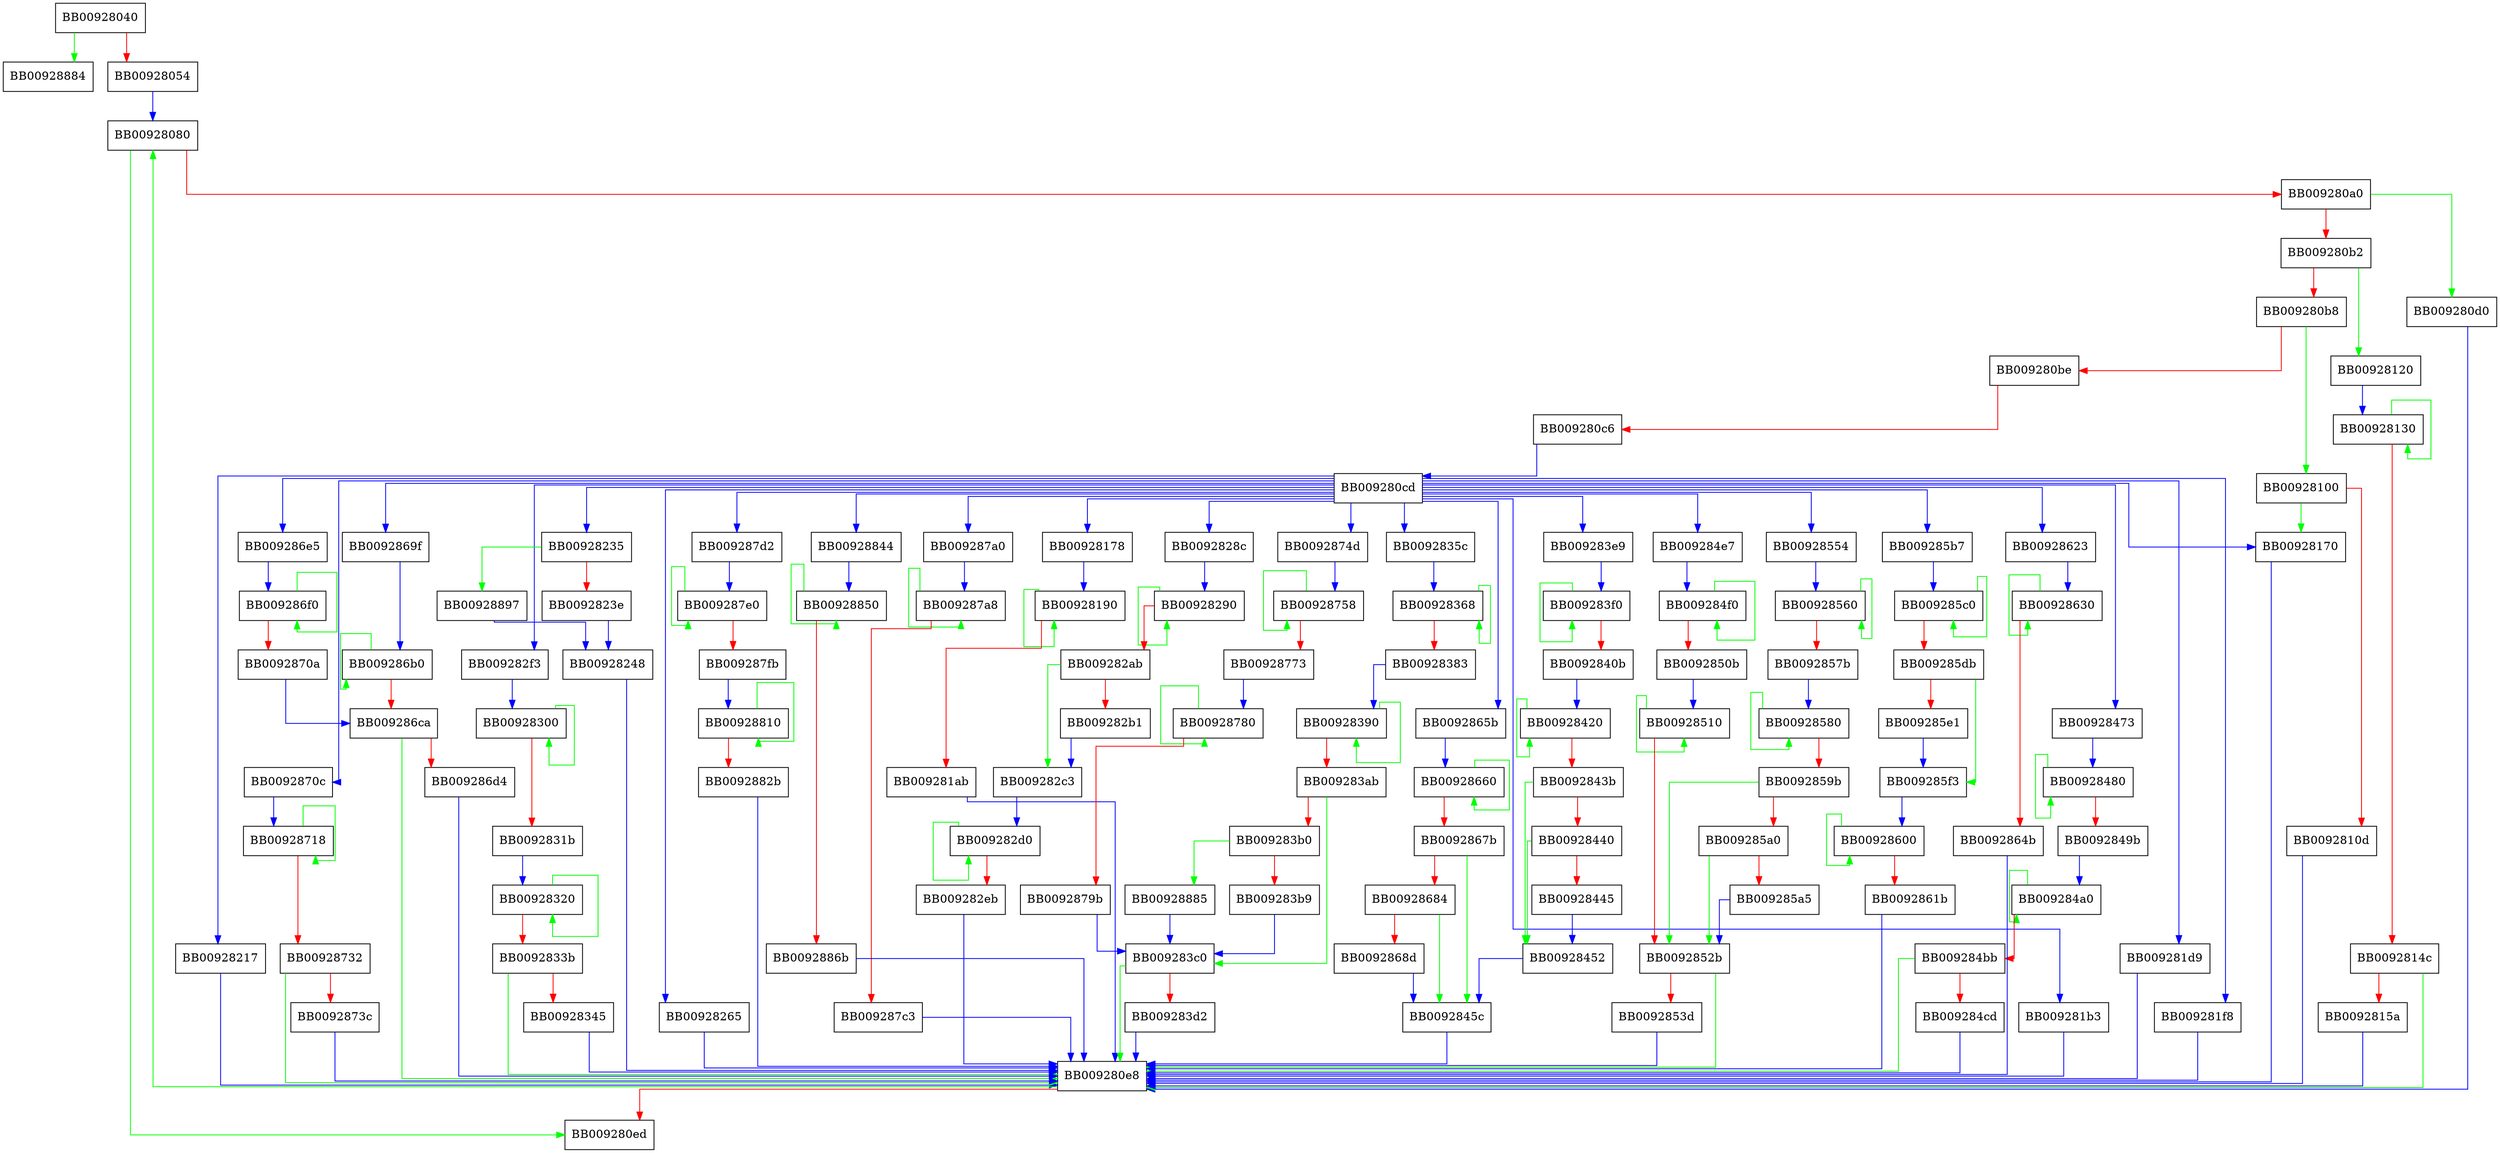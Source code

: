 digraph execute_cfa_program {
  node [shape="box"];
  graph [splines=ortho];
  BB00928040 -> BB00928884 [color="green"];
  BB00928040 -> BB00928054 [color="red"];
  BB00928054 -> BB00928080 [color="blue"];
  BB00928080 -> BB009280ed [color="green"];
  BB00928080 -> BB009280a0 [color="red"];
  BB009280a0 -> BB009280d0 [color="green"];
  BB009280a0 -> BB009280b2 [color="red"];
  BB009280b2 -> BB00928120 [color="green"];
  BB009280b2 -> BB009280b8 [color="red"];
  BB009280b8 -> BB00928100 [color="green"];
  BB009280b8 -> BB009280be [color="red"];
  BB009280be -> BB009280c6 [color="red"];
  BB009280c6 -> BB009280cd [color="blue"];
  BB009280cd -> BB00928170 [color="blue"];
  BB009280cd -> BB009281b3 [color="blue"];
  BB009280cd -> BB009281d9 [color="blue"];
  BB009280cd -> BB009281f8 [color="blue"];
  BB009280cd -> BB00928217 [color="blue"];
  BB009280cd -> BB0092874d [color="blue"];
  BB009280cd -> BB009286e5 [color="blue"];
  BB009280cd -> BB0092870c [color="blue"];
  BB009280cd -> BB0092869f [color="blue"];
  BB009280cd -> BB009282f3 [color="blue"];
  BB009280cd -> BB00928235 [color="blue"];
  BB009280cd -> BB00928265 [color="blue"];
  BB009280cd -> BB009287d2 [color="blue"];
  BB009280cd -> BB00928844 [color="blue"];
  BB009280cd -> BB009287a0 [color="blue"];
  BB009280cd -> BB00928178 [color="blue"];
  BB009280cd -> BB0092828c [color="blue"];
  BB009280cd -> BB0092835c [color="blue"];
  BB009280cd -> BB009283e9 [color="blue"];
  BB009280cd -> BB0092865b [color="blue"];
  BB009280cd -> BB009284e7 [color="blue"];
  BB009280cd -> BB00928554 [color="blue"];
  BB009280cd -> BB009285b7 [color="blue"];
  BB009280cd -> BB00928623 [color="blue"];
  BB009280cd -> BB00928473 [color="blue"];
  BB009280d0 -> BB009280e8 [color="blue"];
  BB009280e8 -> BB00928080 [color="green"];
  BB009280e8 -> BB009280ed [color="red"];
  BB00928100 -> BB00928170 [color="green"];
  BB00928100 -> BB0092810d [color="red"];
  BB0092810d -> BB009280e8 [color="blue"];
  BB00928120 -> BB00928130 [color="blue"];
  BB00928130 -> BB00928130 [color="green"];
  BB00928130 -> BB0092814c [color="red"];
  BB0092814c -> BB009280e8 [color="green"];
  BB0092814c -> BB0092815a [color="red"];
  BB0092815a -> BB009280e8 [color="blue"];
  BB00928170 -> BB009280e8 [color="blue"];
  BB00928178 -> BB00928190 [color="blue"];
  BB00928190 -> BB00928190 [color="green"];
  BB00928190 -> BB009281ab [color="red"];
  BB009281ab -> BB009280e8 [color="blue"];
  BB009281b3 -> BB009280e8 [color="blue"];
  BB009281d9 -> BB009280e8 [color="blue"];
  BB009281f8 -> BB009280e8 [color="blue"];
  BB00928217 -> BB009280e8 [color="blue"];
  BB00928235 -> BB00928897 [color="green"];
  BB00928235 -> BB0092823e [color="red"];
  BB0092823e -> BB00928248 [color="blue"];
  BB00928248 -> BB009280e8 [color="blue"];
  BB00928265 -> BB009280e8 [color="blue"];
  BB0092828c -> BB00928290 [color="blue"];
  BB00928290 -> BB00928290 [color="green"];
  BB00928290 -> BB009282ab [color="red"];
  BB009282ab -> BB009282c3 [color="green"];
  BB009282ab -> BB009282b1 [color="red"];
  BB009282b1 -> BB009282c3 [color="blue"];
  BB009282c3 -> BB009282d0 [color="blue"];
  BB009282d0 -> BB009282d0 [color="green"];
  BB009282d0 -> BB009282eb [color="red"];
  BB009282eb -> BB009280e8 [color="blue"];
  BB009282f3 -> BB00928300 [color="blue"];
  BB00928300 -> BB00928300 [color="green"];
  BB00928300 -> BB0092831b [color="red"];
  BB0092831b -> BB00928320 [color="blue"];
  BB00928320 -> BB00928320 [color="green"];
  BB00928320 -> BB0092833b [color="red"];
  BB0092833b -> BB009280e8 [color="green"];
  BB0092833b -> BB00928345 [color="red"];
  BB00928345 -> BB009280e8 [color="blue"];
  BB0092835c -> BB00928368 [color="blue"];
  BB00928368 -> BB00928368 [color="green"];
  BB00928368 -> BB00928383 [color="red"];
  BB00928383 -> BB00928390 [color="blue"];
  BB00928390 -> BB00928390 [color="green"];
  BB00928390 -> BB009283ab [color="red"];
  BB009283ab -> BB009283c0 [color="green"];
  BB009283ab -> BB009283b0 [color="red"];
  BB009283b0 -> BB00928885 [color="green"];
  BB009283b0 -> BB009283b9 [color="red"];
  BB009283b9 -> BB009283c0 [color="blue"];
  BB009283c0 -> BB009280e8 [color="green"];
  BB009283c0 -> BB009283d2 [color="red"];
  BB009283d2 -> BB009280e8 [color="blue"];
  BB009283e9 -> BB009283f0 [color="blue"];
  BB009283f0 -> BB009283f0 [color="green"];
  BB009283f0 -> BB0092840b [color="red"];
  BB0092840b -> BB00928420 [color="blue"];
  BB00928420 -> BB00928420 [color="green"];
  BB00928420 -> BB0092843b [color="red"];
  BB0092843b -> BB00928452 [color="green"];
  BB0092843b -> BB00928440 [color="red"];
  BB00928440 -> BB00928452 [color="green"];
  BB00928440 -> BB00928445 [color="red"];
  BB00928445 -> BB00928452 [color="blue"];
  BB00928452 -> BB0092845c [color="blue"];
  BB0092845c -> BB009280e8 [color="blue"];
  BB00928473 -> BB00928480 [color="blue"];
  BB00928480 -> BB00928480 [color="green"];
  BB00928480 -> BB0092849b [color="red"];
  BB0092849b -> BB009284a0 [color="blue"];
  BB009284a0 -> BB009284a0 [color="green"];
  BB009284a0 -> BB009284bb [color="red"];
  BB009284bb -> BB009280e8 [color="green"];
  BB009284bb -> BB009284cd [color="red"];
  BB009284cd -> BB009280e8 [color="blue"];
  BB009284e7 -> BB009284f0 [color="blue"];
  BB009284f0 -> BB009284f0 [color="green"];
  BB009284f0 -> BB0092850b [color="red"];
  BB0092850b -> BB00928510 [color="blue"];
  BB00928510 -> BB00928510 [color="green"];
  BB00928510 -> BB0092852b [color="red"];
  BB0092852b -> BB009280e8 [color="green"];
  BB0092852b -> BB0092853d [color="red"];
  BB0092853d -> BB009280e8 [color="blue"];
  BB00928554 -> BB00928560 [color="blue"];
  BB00928560 -> BB00928560 [color="green"];
  BB00928560 -> BB0092857b [color="red"];
  BB0092857b -> BB00928580 [color="blue"];
  BB00928580 -> BB00928580 [color="green"];
  BB00928580 -> BB0092859b [color="red"];
  BB0092859b -> BB0092852b [color="green"];
  BB0092859b -> BB009285a0 [color="red"];
  BB009285a0 -> BB0092852b [color="green"];
  BB009285a0 -> BB009285a5 [color="red"];
  BB009285a5 -> BB0092852b [color="blue"];
  BB009285b7 -> BB009285c0 [color="blue"];
  BB009285c0 -> BB009285c0 [color="green"];
  BB009285c0 -> BB009285db [color="red"];
  BB009285db -> BB009285f3 [color="green"];
  BB009285db -> BB009285e1 [color="red"];
  BB009285e1 -> BB009285f3 [color="blue"];
  BB009285f3 -> BB00928600 [color="blue"];
  BB00928600 -> BB00928600 [color="green"];
  BB00928600 -> BB0092861b [color="red"];
  BB0092861b -> BB009280e8 [color="blue"];
  BB00928623 -> BB00928630 [color="blue"];
  BB00928630 -> BB00928630 [color="green"];
  BB00928630 -> BB0092864b [color="red"];
  BB0092864b -> BB009280e8 [color="blue"];
  BB0092865b -> BB00928660 [color="blue"];
  BB00928660 -> BB00928660 [color="green"];
  BB00928660 -> BB0092867b [color="red"];
  BB0092867b -> BB0092845c [color="green"];
  BB0092867b -> BB00928684 [color="red"];
  BB00928684 -> BB0092845c [color="green"];
  BB00928684 -> BB0092868d [color="red"];
  BB0092868d -> BB0092845c [color="blue"];
  BB0092869f -> BB009286b0 [color="blue"];
  BB009286b0 -> BB009286b0 [color="green"];
  BB009286b0 -> BB009286ca [color="red"];
  BB009286ca -> BB009280e8 [color="green"];
  BB009286ca -> BB009286d4 [color="red"];
  BB009286d4 -> BB009280e8 [color="blue"];
  BB009286e5 -> BB009286f0 [color="blue"];
  BB009286f0 -> BB009286f0 [color="green"];
  BB009286f0 -> BB0092870a [color="red"];
  BB0092870a -> BB009286ca [color="blue"];
  BB0092870c -> BB00928718 [color="blue"];
  BB00928718 -> BB00928718 [color="green"];
  BB00928718 -> BB00928732 [color="red"];
  BB00928732 -> BB009280e8 [color="green"];
  BB00928732 -> BB0092873c [color="red"];
  BB0092873c -> BB009280e8 [color="blue"];
  BB0092874d -> BB00928758 [color="blue"];
  BB00928758 -> BB00928758 [color="green"];
  BB00928758 -> BB00928773 [color="red"];
  BB00928773 -> BB00928780 [color="blue"];
  BB00928780 -> BB00928780 [color="green"];
  BB00928780 -> BB0092879b [color="red"];
  BB0092879b -> BB009283c0 [color="blue"];
  BB009287a0 -> BB009287a8 [color="blue"];
  BB009287a8 -> BB009287a8 [color="green"];
  BB009287a8 -> BB009287c3 [color="red"];
  BB009287c3 -> BB009280e8 [color="blue"];
  BB009287d2 -> BB009287e0 [color="blue"];
  BB009287e0 -> BB009287e0 [color="green"];
  BB009287e0 -> BB009287fb [color="red"];
  BB009287fb -> BB00928810 [color="blue"];
  BB00928810 -> BB00928810 [color="green"];
  BB00928810 -> BB0092882b [color="red"];
  BB0092882b -> BB009280e8 [color="blue"];
  BB00928844 -> BB00928850 [color="blue"];
  BB00928850 -> BB00928850 [color="green"];
  BB00928850 -> BB0092886b [color="red"];
  BB0092886b -> BB009280e8 [color="blue"];
  BB00928885 -> BB009283c0 [color="blue"];
  BB00928897 -> BB00928248 [color="blue"];
}